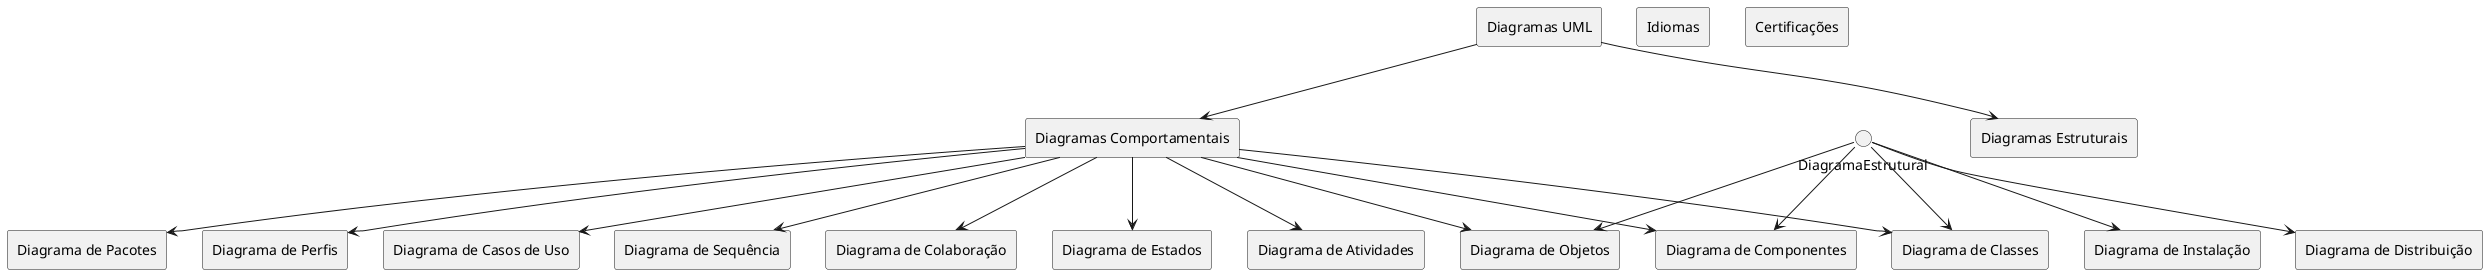 @startuml

    rectangle "Diagramas UML" as UML
    rectangle "Diagramas Estruturais" as DiagramasEstruturais
    rectangle "Diagramas Comportamentais" as DiagramaCompotamental
    rectangle "Diagrama de Classes" as DiagramaClasses
    rectangle "Diagrama de Objetos" as DiagramaObjetos
    rectangle "Diagrama de Componentes" as DiagramaComponentes
    rectangle "Diagrama de Instalação" as DiagramaInstalacao
    rectangle "Diagrama de Distribuição" as DiagramaDistribuicao
    rectangle "Diagrama de Casos de Uso" as DiagramaCasosUso
    rectangle "Diagrama de Sequência" as DiagramaSequencia
    rectangle "Diagrama de Colaboração" as DiagramaColaboracao
    rectangle "Diagrama de Estados" as DiagramaEstados
    rectangle "Diagrama de Atividades" as DiagramaAtividades
    rectangle "Diagrama de Componentes" as DiagramaComponentes
    rectangle "Diagrama de Objetos" as DiagramaObjetos
    rectangle "Diagrama de Pacotes" as DiagramaPacotes
    rectangle "Diagrama de Perfis" as DiagramaPerfis

    rectangle "Idiomas" as Idiomas
    rectangle "Certificações" as Certificacoes

UML --> DiagramasEstruturais
UML --> DiagramaCompotamental
DiagramaCompotamental --> DiagramaClasses
DiagramaEstrutural --> DiagramaClasses
DiagramaEstrutural --> DiagramaObjetos
DiagramaEstrutural --> DiagramaComponentes
DiagramaEstrutural --> DiagramaInstalacao
DiagramaEstrutural --> DiagramaDistribuicao
DiagramaCompotamental --> DiagramaCasosUso
DiagramaCompotamental --> DiagramaSequencia
DiagramaCompotamental --> DiagramaColaboracao
DiagramaCompotamental --> DiagramaEstados
DiagramaCompotamental --> DiagramaAtividades
DiagramaCompotamental --> DiagramaComponentes
DiagramaCompotamental --> DiagramaObjetos
DiagramaCompotamental --> DiagramaPacotes
DiagramaCompotamental --> DiagramaPerfis


@enduml

